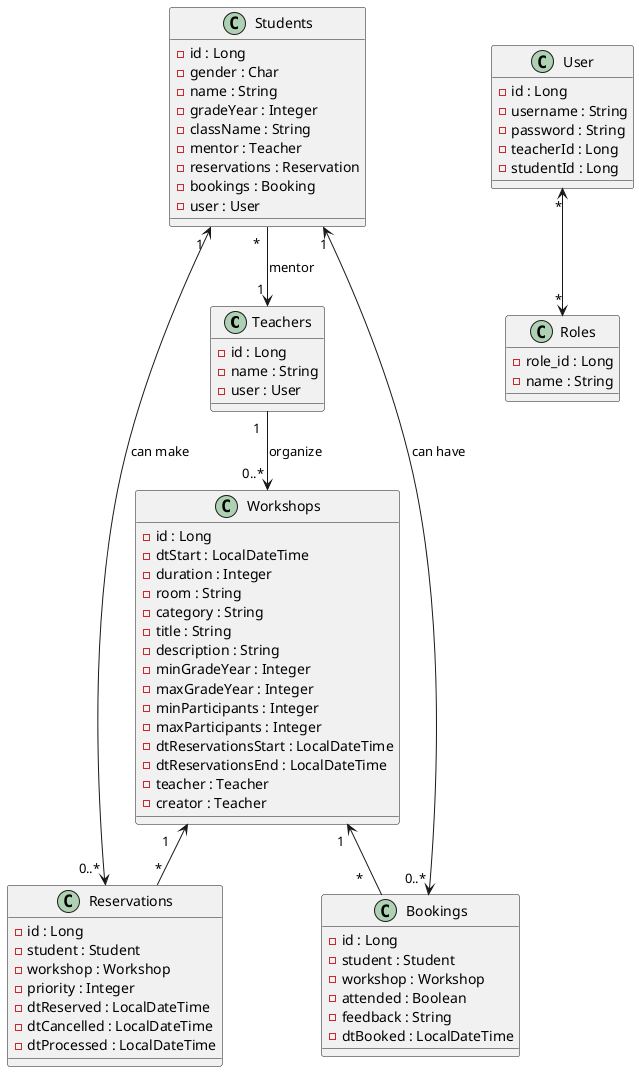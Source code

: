 @startuml
'https://plantuml.com/class-diagram

class Teachers {
- id : Long
- name : String
- user : User
}

class Workshops {
- id : Long
- dtStart : LocalDateTime
- duration : Integer
- room : String
- category : String
- title : String
- description : String
- minGradeYear : Integer
- maxGradeYear : Integer
- minParticipants : Integer
- maxParticipants : Integer
- dtReservationsStart : LocalDateTime
- dtReservationsEnd : LocalDateTime
- teacher : Teacher
- creator : Teacher
}

class Students {
- id : Long
- gender : Char
- name : String
- gradeYear : Integer
- className : String
- mentor : Teacher
- reservations : Reservation
- bookings : Booking
- user : User
}

class Reservations {
- id : Long
- student : Student
- workshop : Workshop
- priority : Integer
- dtReserved : LocalDateTime
- dtCancelled : LocalDateTime
- dtProcessed : LocalDateTime
}

class Bookings {
- id : Long
- student : Student
- workshop : Workshop
- attended : Boolean
- feedback : String
- dtBooked : LocalDateTime
}

class User {
- id : Long
- username : String
- password : String
- teacherId : Long
- studentId : Long
}

class Roles {
- role_id : Long
- name : String
}

Teachers " 1  " --> " 0..* " Workshops : organize
Students " *  " --> "1 " Teachers : mentor
Students " 1 " <---> " 0..* " Reservations : can make
Students " 1" <---> "0..* " Bookings : can have

Workshops " 1    " <-- " *" Reservations
Workshops " 1  " <-- " *    " Bookings

User "*" <--> "*" Roles
@enduml